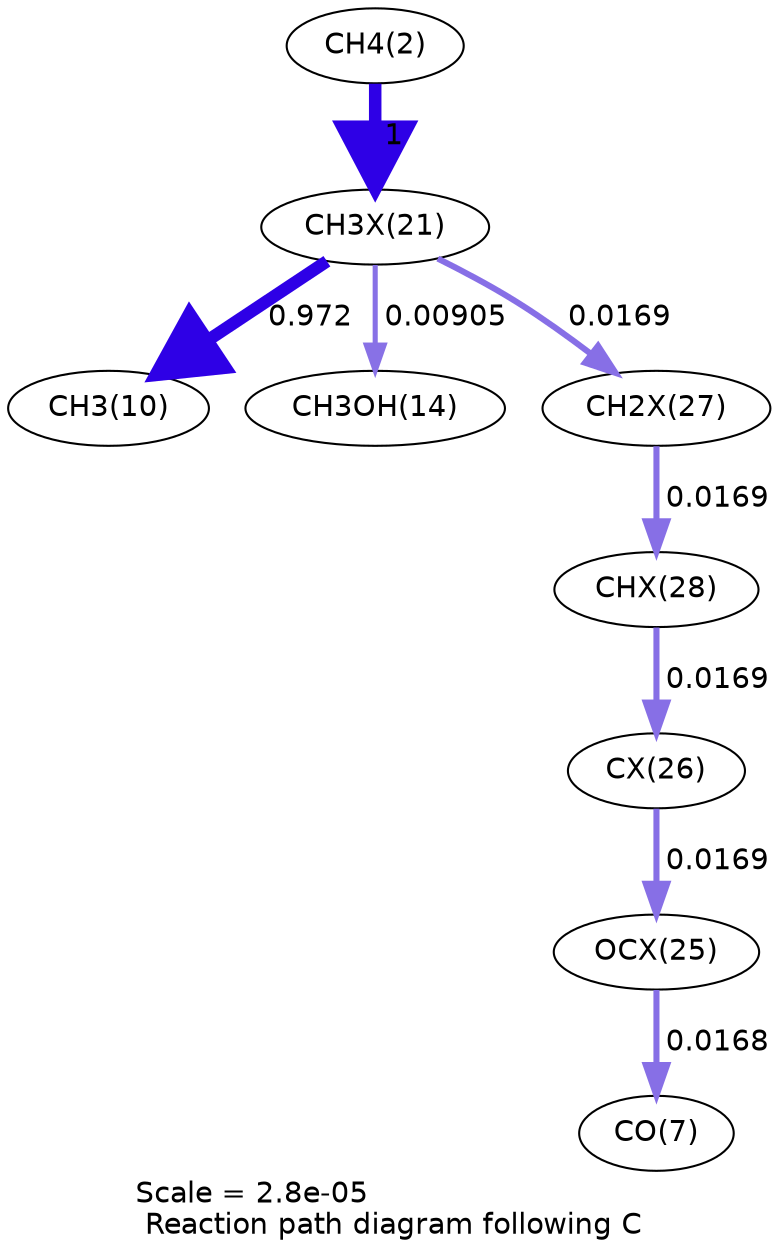 digraph reaction_paths {
center=1;
s4 -> s36[fontname="Helvetica", penwidth=6, arrowsize=3, color="0.7, 1.5, 0.9"
, label=" 1"];
s36 -> s12[fontname="Helvetica", penwidth=5.98, arrowsize=2.99, color="0.7, 1.47, 0.9"
, label=" 0.972"];
s36 -> s16[fontname="Helvetica", penwidth=2.45, arrowsize=1.22, color="0.7, 0.509, 0.9"
, label=" 0.00905"];
s36 -> s42[fontname="Helvetica", penwidth=2.92, arrowsize=1.46, color="0.7, 0.517, 0.9"
, label=" 0.0169"];
s42 -> s43[fontname="Helvetica", penwidth=2.92, arrowsize=1.46, color="0.7, 0.517, 0.9"
, label=" 0.0169"];
s43 -> s41[fontname="Helvetica", penwidth=2.92, arrowsize=1.46, color="0.7, 0.517, 0.9"
, label=" 0.0169"];
s41 -> s40[fontname="Helvetica", penwidth=2.92, arrowsize=1.46, color="0.7, 0.517, 0.9"
, label=" 0.0169"];
s40 -> s9[fontname="Helvetica", penwidth=2.91, arrowsize=1.46, color="0.7, 0.517, 0.9"
, label=" 0.0168"];
s4 [ fontname="Helvetica", label="CH4(2)"];
s9 [ fontname="Helvetica", label="CO(7)"];
s12 [ fontname="Helvetica", label="CH3(10)"];
s16 [ fontname="Helvetica", label="CH3OH(14)"];
s36 [ fontname="Helvetica", label="CH3X(21)"];
s40 [ fontname="Helvetica", label="OCX(25)"];
s41 [ fontname="Helvetica", label="CX(26)"];
s42 [ fontname="Helvetica", label="CH2X(27)"];
s43 [ fontname="Helvetica", label="CHX(28)"];
 label = "Scale = 2.8e-05\l Reaction path diagram following C";
 fontname = "Helvetica";
}

